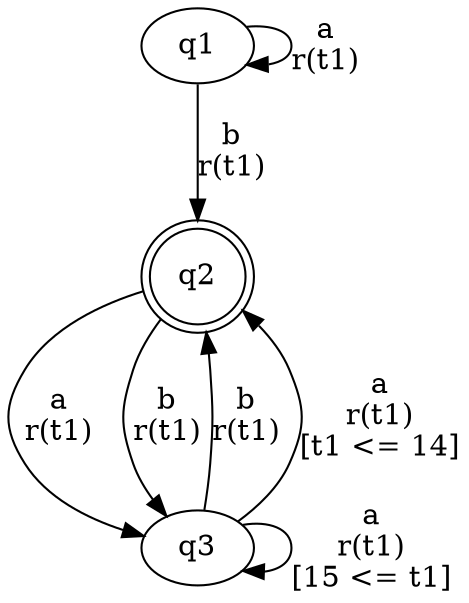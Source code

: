 digraph L {
	qq1[label=q1]
	qq2[label=q2 shape=doublecircle]
	qq3[label=q3]
	qq1 -> qq1[label="a\nr(t1)\n"]
	qq1 -> qq2[label="b\nr(t1)\n"]
	qq2 -> qq3[label="a\nr(t1)\n"]
	qq3 -> qq2[label="b\nr(t1)\n"]
	qq3 -> qq2[label="a\nr(t1)\n[t1 <= 14]"]
	qq3 -> qq3[label="a\nr(t1)\n[15 <= t1]"]
	qq2 -> qq3[label="b\nr(t1)\n"]
}
